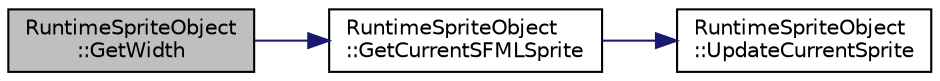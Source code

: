 digraph "RuntimeSpriteObject::GetWidth"
{
  edge [fontname="Helvetica",fontsize="10",labelfontname="Helvetica",labelfontsize="10"];
  node [fontname="Helvetica",fontsize="10",shape=record];
  rankdir="LR";
  Node1 [label="RuntimeSpriteObject\l::GetWidth",height=0.2,width=0.4,color="black", fillcolor="grey75", style="filled", fontcolor="black"];
  Node1 -> Node2 [color="midnightblue",fontsize="10",style="solid",fontname="Helvetica"];
  Node2 [label="RuntimeSpriteObject\l::GetCurrentSFMLSprite",height=0.2,width=0.4,color="black", fillcolor="white", style="filled",URL="$dd/d1a/class_runtime_sprite_object.html#ae0638cad11391ac353a252d46e302882"];
  Node2 -> Node3 [color="midnightblue",fontsize="10",style="solid",fontname="Helvetica"];
  Node3 [label="RuntimeSpriteObject\l::UpdateCurrentSprite",height=0.2,width=0.4,color="black", fillcolor="white", style="filled",URL="$dd/d1a/class_runtime_sprite_object.html#a51a1331cb303af16df425f5bbafd0ad0"];
}

